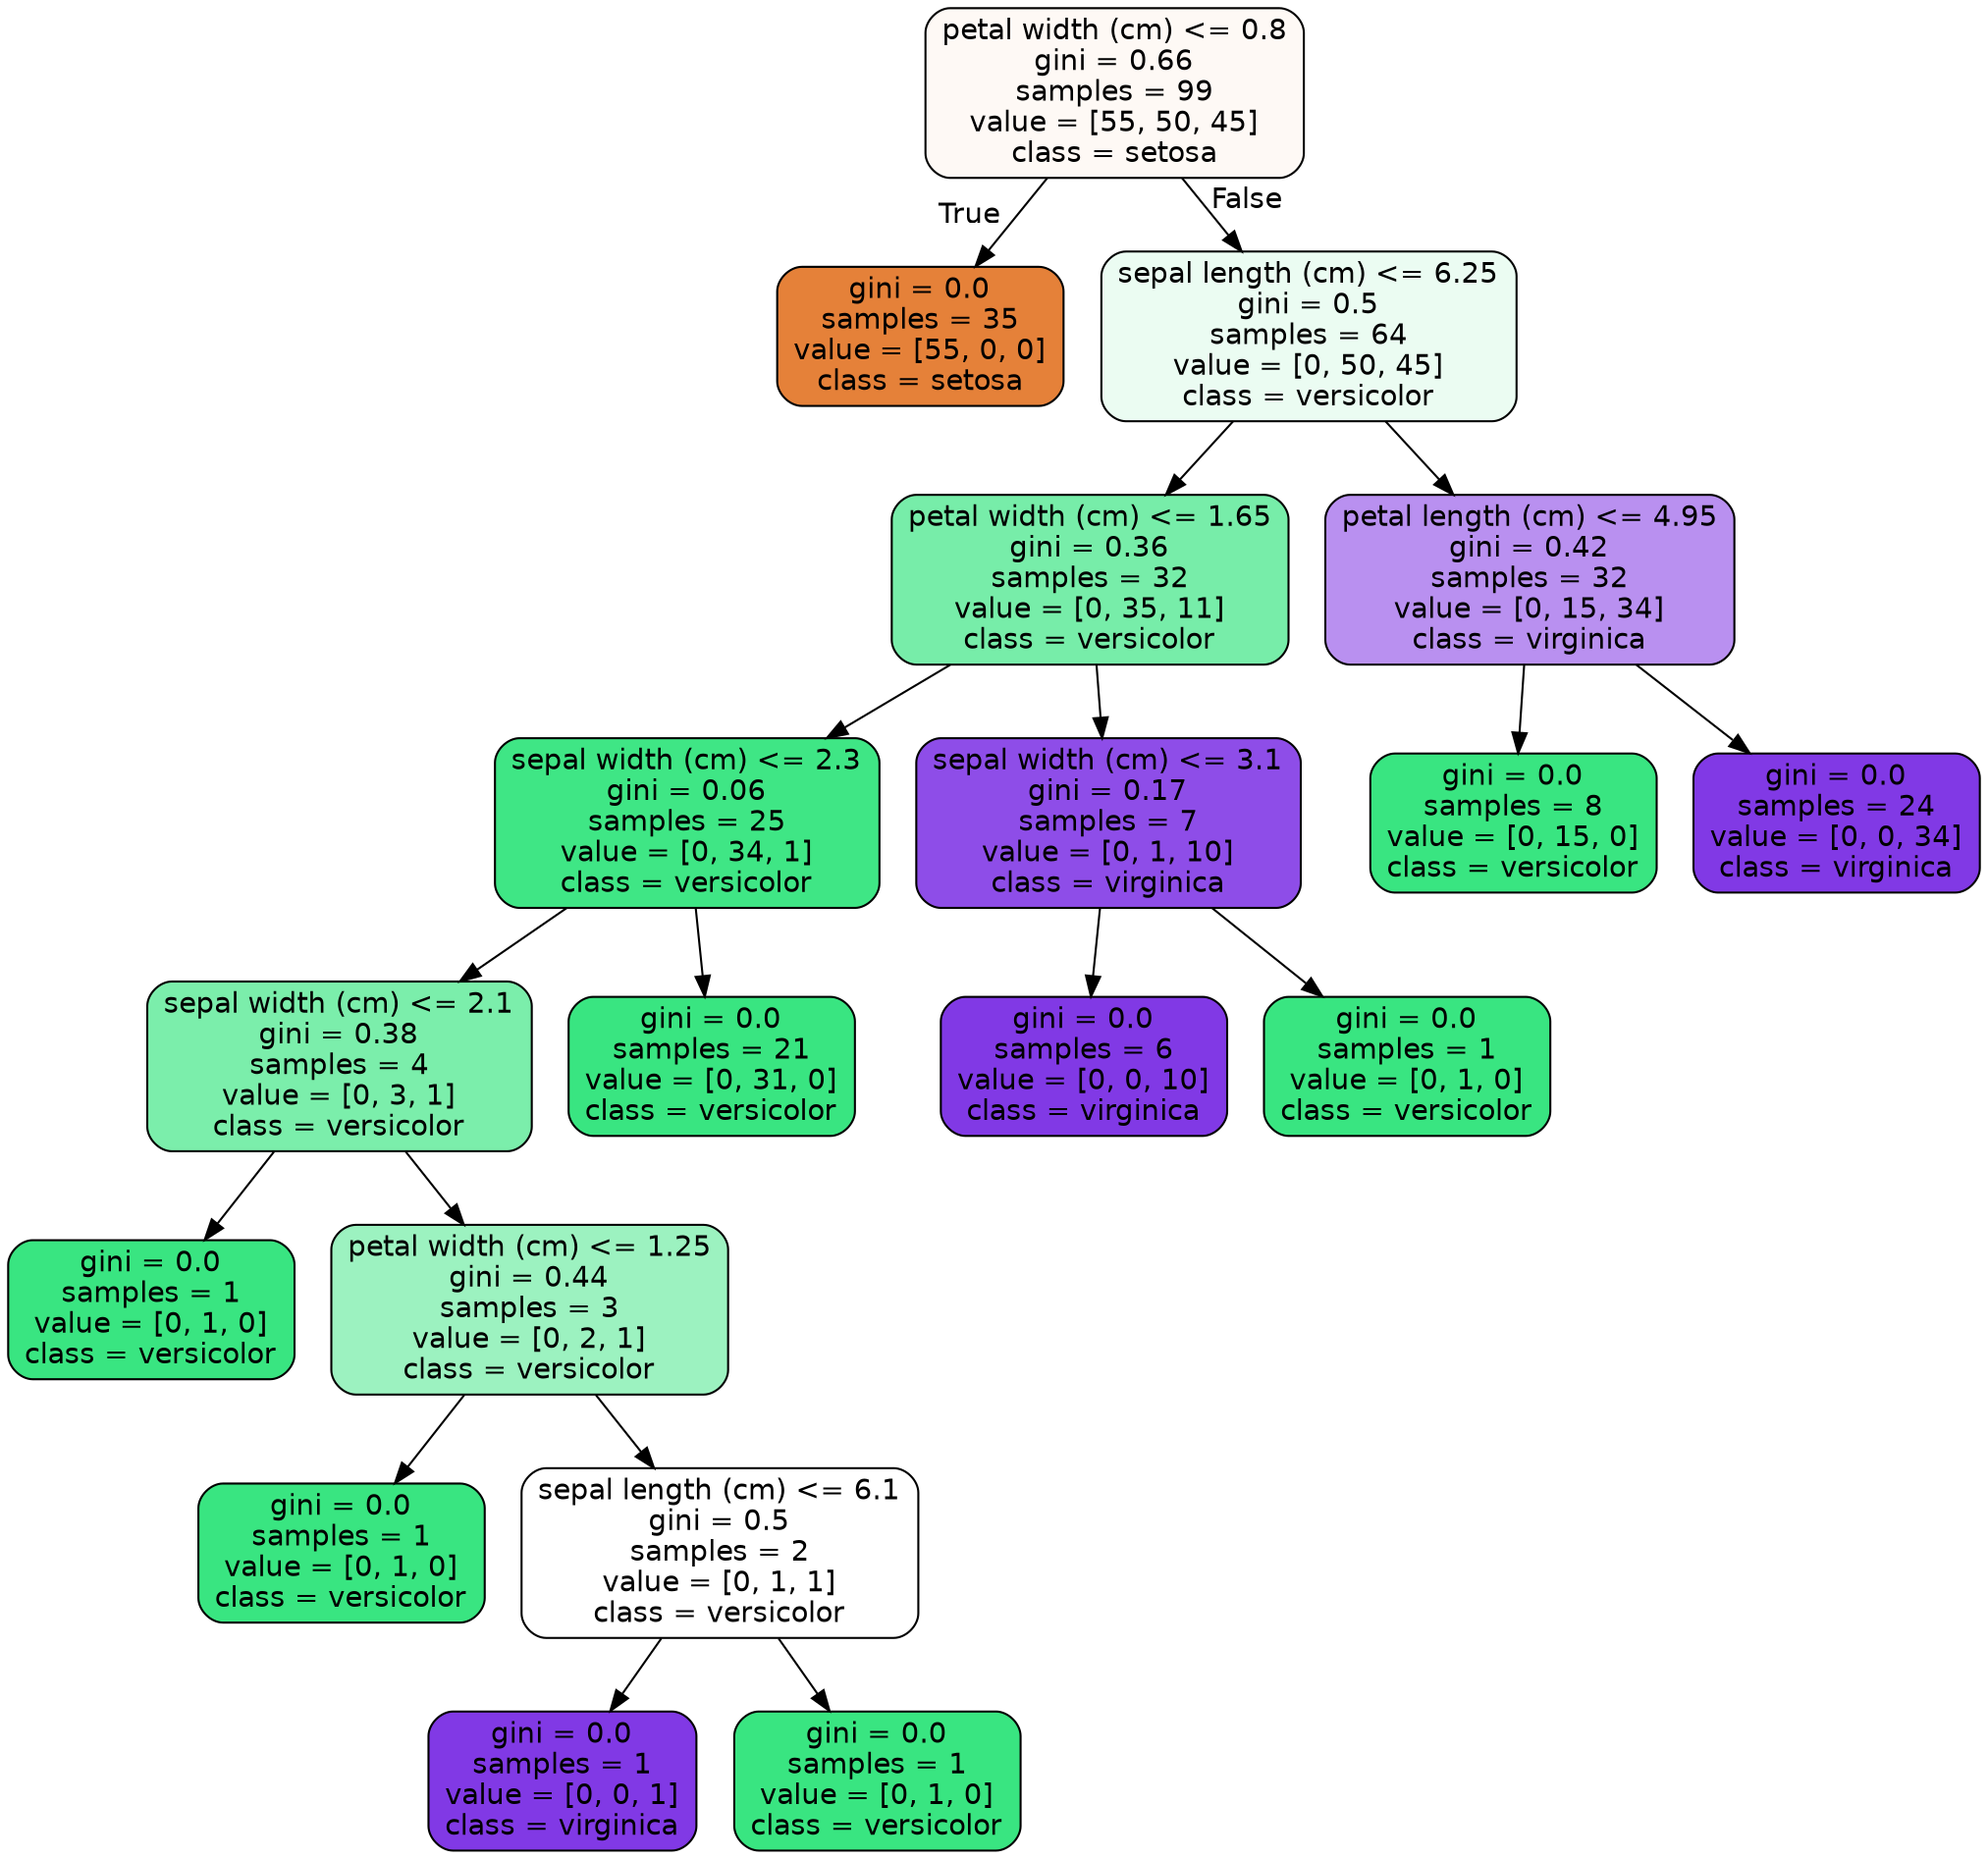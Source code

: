 digraph Tree {
node [shape=box, style="filled, rounded", color="black", fontname="helvetica"] ;
edge [fontname="helvetica"] ;
0 [label="petal width (cm) <= 0.8\ngini = 0.66\nsamples = 99\nvalue = [55, 50, 45]\nclass = setosa", fillcolor="#fef9f5"] ;
1 [label="gini = 0.0\nsamples = 35\nvalue = [55, 0, 0]\nclass = setosa", fillcolor="#e58139"] ;
0 -> 1 [labeldistance=2.5, labelangle=45, headlabel="True"] ;
2 [label="sepal length (cm) <= 6.25\ngini = 0.5\nsamples = 64\nvalue = [0, 50, 45]\nclass = versicolor", fillcolor="#ebfcf2"] ;
0 -> 2 [labeldistance=2.5, labelangle=-45, headlabel="False"] ;
3 [label="petal width (cm) <= 1.65\ngini = 0.36\nsamples = 32\nvalue = [0, 35, 11]\nclass = versicolor", fillcolor="#77eda9"] ;
2 -> 3 ;
4 [label="sepal width (cm) <= 2.3\ngini = 0.06\nsamples = 25\nvalue = [0, 34, 1]\nclass = versicolor", fillcolor="#3fe685"] ;
3 -> 4 ;
5 [label="sepal width (cm) <= 2.1\ngini = 0.38\nsamples = 4\nvalue = [0, 3, 1]\nclass = versicolor", fillcolor="#7beeab"] ;
4 -> 5 ;
6 [label="gini = 0.0\nsamples = 1\nvalue = [0, 1, 0]\nclass = versicolor", fillcolor="#39e581"] ;
5 -> 6 ;
7 [label="petal width (cm) <= 1.25\ngini = 0.44\nsamples = 3\nvalue = [0, 2, 1]\nclass = versicolor", fillcolor="#9cf2c0"] ;
5 -> 7 ;
8 [label="gini = 0.0\nsamples = 1\nvalue = [0, 1, 0]\nclass = versicolor", fillcolor="#39e581"] ;
7 -> 8 ;
9 [label="sepal length (cm) <= 6.1\ngini = 0.5\nsamples = 2\nvalue = [0, 1, 1]\nclass = versicolor", fillcolor="#ffffff"] ;
7 -> 9 ;
10 [label="gini = 0.0\nsamples = 1\nvalue = [0, 0, 1]\nclass = virginica", fillcolor="#8139e5"] ;
9 -> 10 ;
11 [label="gini = 0.0\nsamples = 1\nvalue = [0, 1, 0]\nclass = versicolor", fillcolor="#39e581"] ;
9 -> 11 ;
12 [label="gini = 0.0\nsamples = 21\nvalue = [0, 31, 0]\nclass = versicolor", fillcolor="#39e581"] ;
4 -> 12 ;
13 [label="sepal width (cm) <= 3.1\ngini = 0.17\nsamples = 7\nvalue = [0, 1, 10]\nclass = virginica", fillcolor="#8e4de8"] ;
3 -> 13 ;
14 [label="gini = 0.0\nsamples = 6\nvalue = [0, 0, 10]\nclass = virginica", fillcolor="#8139e5"] ;
13 -> 14 ;
15 [label="gini = 0.0\nsamples = 1\nvalue = [0, 1, 0]\nclass = versicolor", fillcolor="#39e581"] ;
13 -> 15 ;
16 [label="petal length (cm) <= 4.95\ngini = 0.42\nsamples = 32\nvalue = [0, 15, 34]\nclass = virginica", fillcolor="#b990f0"] ;
2 -> 16 ;
17 [label="gini = 0.0\nsamples = 8\nvalue = [0, 15, 0]\nclass = versicolor", fillcolor="#39e581"] ;
16 -> 17 ;
18 [label="gini = 0.0\nsamples = 24\nvalue = [0, 0, 34]\nclass = virginica", fillcolor="#8139e5"] ;
16 -> 18 ;
}
